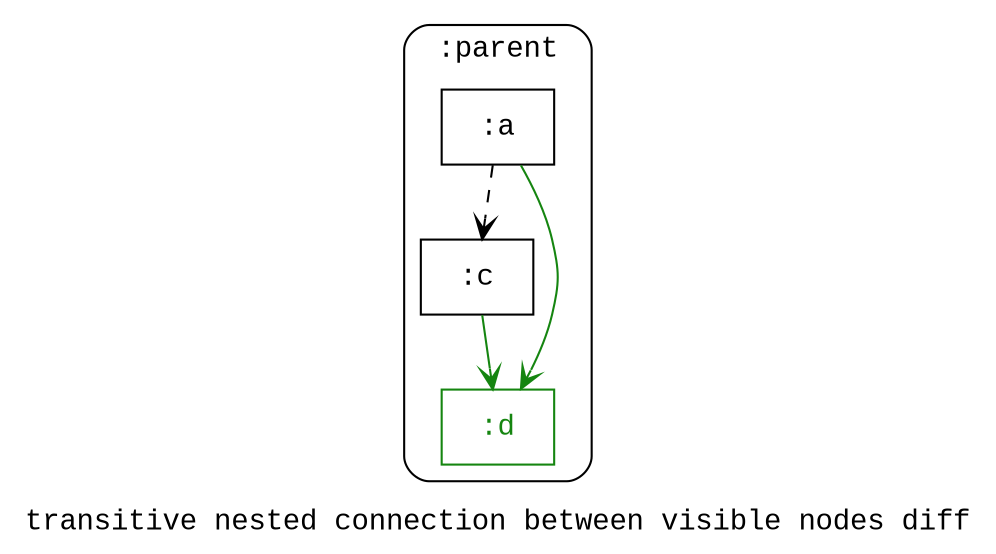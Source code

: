digraph D {
    tooltip="transitive nested connection between visible nodes diff";
    label="transitive nested connection between visible nodes diff";
    bgcolor="#ffffff";
    fontcolor="#000000";
    fontname="Courier New";
    
    subgraph cluster_node1 { /* :parent */
        label=":parent";
        style="rounded";
        fontname="Courier New";
        color="#000000";
        fontcolor="#000000";
        tooltip=":parent";
        
        node2 [color="#000000",fontcolor="#000000",fontname="Courier New",shape="rectangle",tooltip=":parent:a",label=":a"]
        node3 [color="#000000",fontcolor="#000000",fontname="Courier New",shape="rectangle",tooltip=":parent:c",label=":c"]
        node4 [color="#158510",fontcolor="#158510",fontname="Courier New",shape="rectangle",tooltip=":parent:d",label=":d"]
    }
    
    node2 -> node3 [arrowhead="vee",color="#000000",style="dashed",tooltip=":parent:a\n   ->\n:parent:c",]
    node2 -> node4 [arrowhead="vee",color="#158510",tooltip=":parent:a\n   ->\n:parent:d",]
    node3 -> node4 [arrowhead="vee",color="#158510",tooltip=":parent:c\n   ->\n:parent:d",]
}
